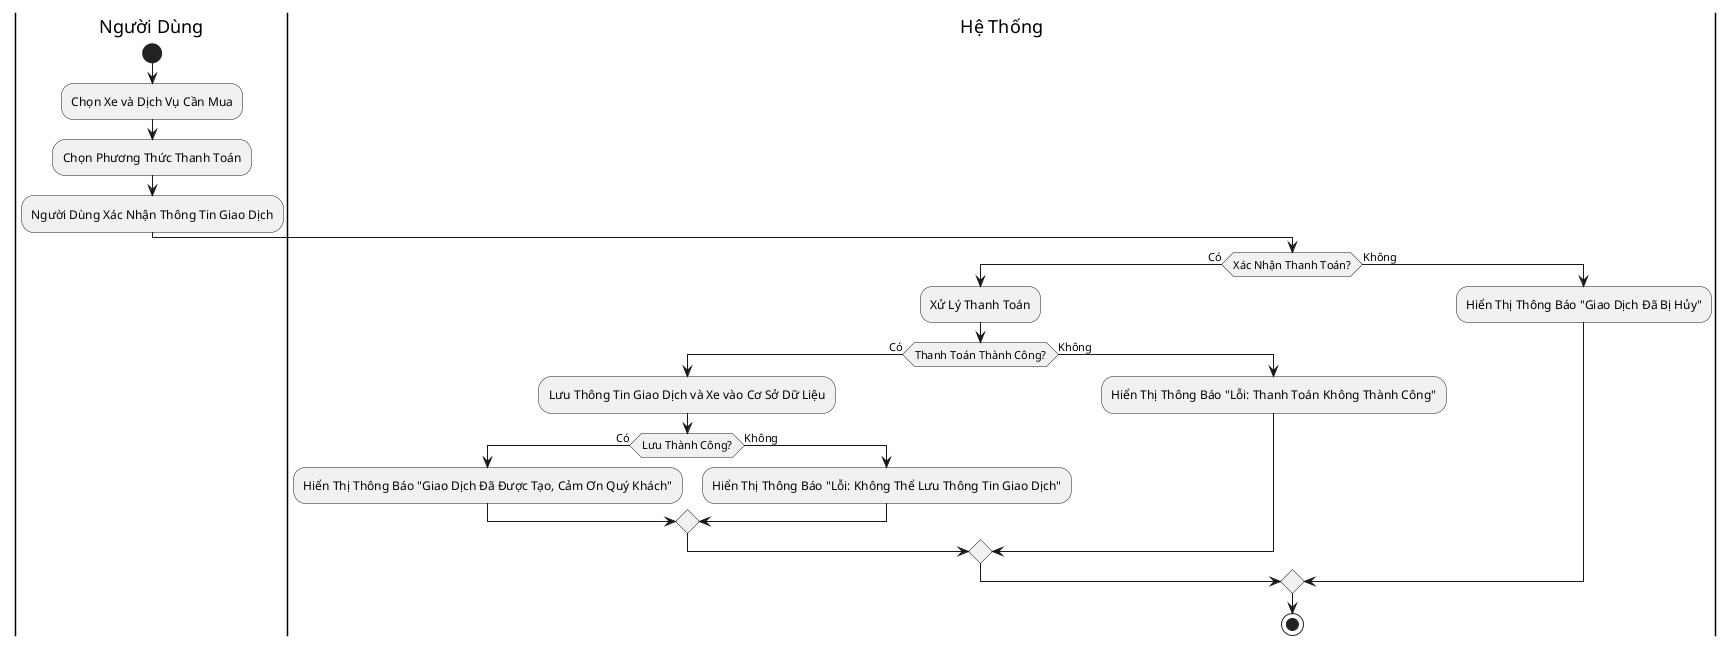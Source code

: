 @startuml
|Người Dùng|
start
:Chọn Xe và Dịch Vụ Cần Mua;
:Chọn Phương Thức Thanh Toán;
:Người Dùng Xác Nhận Thông Tin Giao Dịch;
|Hệ Thống|
if (Xác Nhận Thanh Toán?) then (Có)
  :Xử Lý Thanh Toán;
  if (Thanh Toán Thành Công?) then (Có)
    :Lưu Thông Tin Giao Dịch và Xe vào Cơ Sở Dữ Liệu;
    if (Lưu Thành Công?) then (Có)
      :Hiển Thị Thông Báo "Giao Dịch Đã Được Tạo, Cảm Ơn Quý Khách";
    else (Không)
      :Hiển Thị Thông Báo "Lỗi: Không Thể Lưu Thông Tin Giao Dịch";
    endif
  else (Không)
    :Hiển Thị Thông Báo "Lỗi: Thanh Toán Không Thành Công";
  endif
  |Hệ Thống|
else (Không)
  :Hiển Thị Thông Báo "Giao Dịch Đã Bị Hủy";
endif
stop
@enduml
